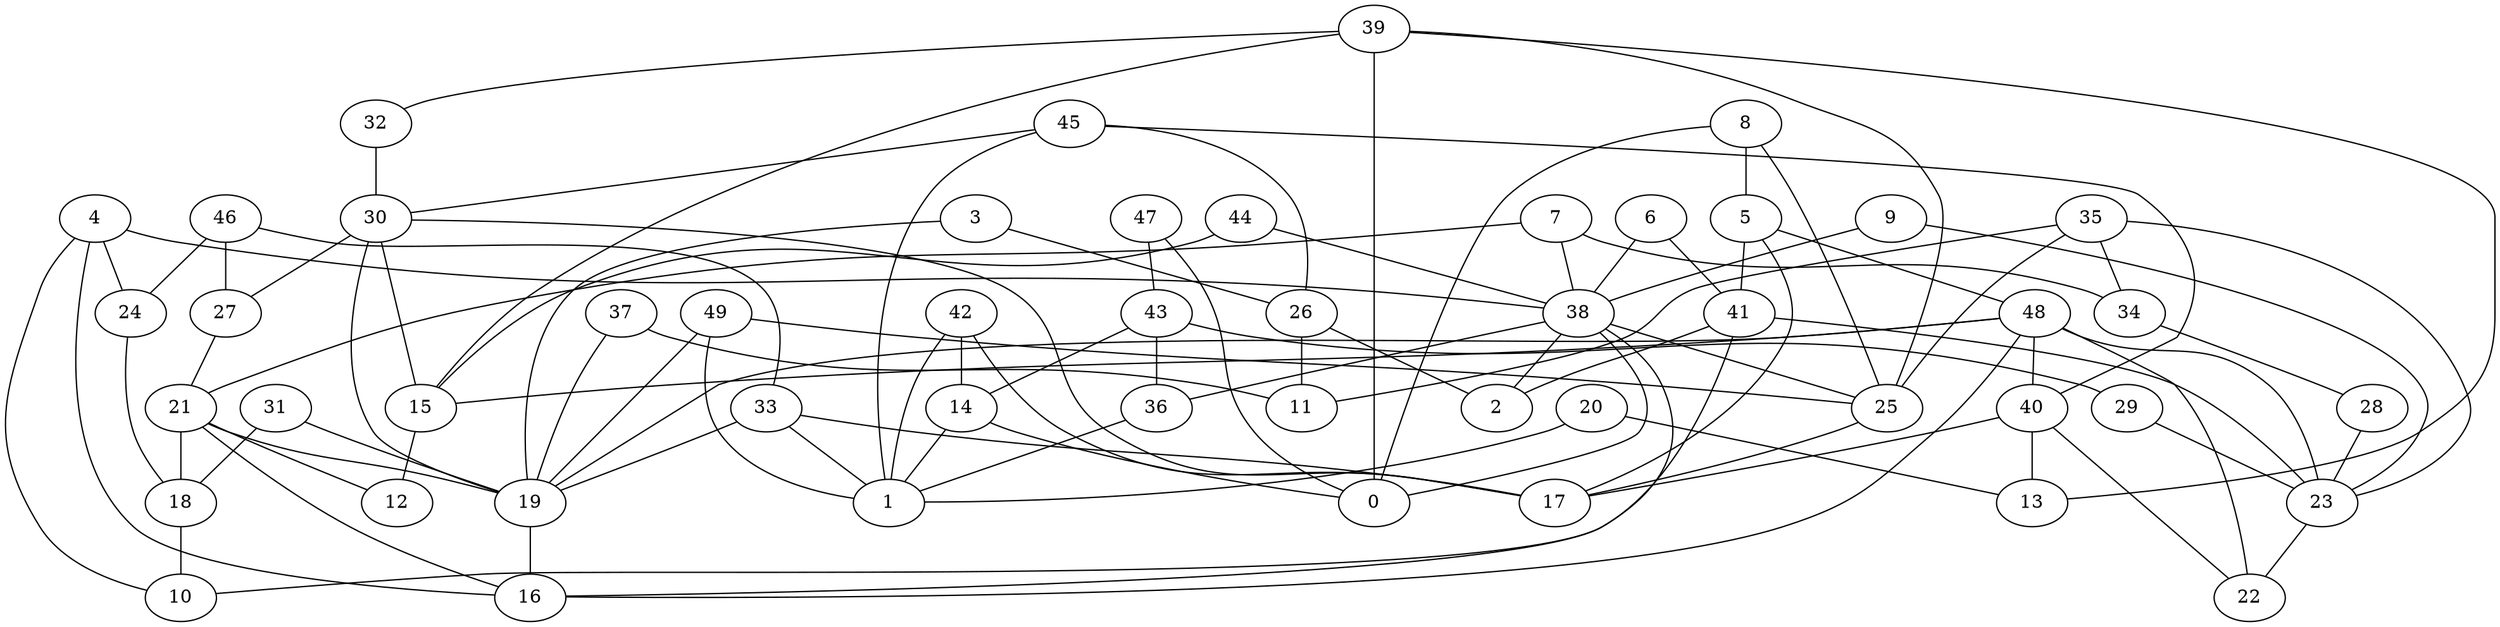digraph GG_graph {

subgraph G_graph {
edge [color = black]
"48" -> "15" [dir = none]
"48" -> "40" [dir = none]
"48" -> "16" [dir = none]
"48" -> "19" [dir = none]
"48" -> "22" [dir = none]
"48" -> "23" [dir = none]
"37" -> "11" [dir = none]
"37" -> "19" [dir = none]
"23" -> "22" [dir = none]
"21" -> "12" [dir = none]
"21" -> "18" [dir = none]
"21" -> "16" [dir = none]
"21" -> "19" [dir = none]
"46" -> "24" [dir = none]
"46" -> "33" [dir = none]
"46" -> "27" [dir = none]
"27" -> "21" [dir = none]
"35" -> "11" [dir = none]
"35" -> "23" [dir = none]
"35" -> "25" [dir = none]
"35" -> "34" [dir = none]
"32" -> "30" [dir = none]
"26" -> "2" [dir = none]
"26" -> "11" [dir = none]
"49" -> "19" [dir = none]
"49" -> "25" [dir = none]
"49" -> "1" [dir = none]
"42" -> "1" [dir = none]
"42" -> "17" [dir = none]
"42" -> "14" [dir = none]
"44" -> "38" [dir = none]
"44" -> "15" [dir = none]
"15" -> "12" [dir = none]
"31" -> "18" [dir = none]
"31" -> "19" [dir = none]
"38" -> "2" [dir = none]
"38" -> "0" [dir = none]
"38" -> "25" [dir = none]
"38" -> "36" [dir = none]
"38" -> "16" [dir = none]
"8" -> "25" [dir = none]
"8" -> "0" [dir = none]
"8" -> "5" [dir = none]
"24" -> "18" [dir = none]
"18" -> "10" [dir = none]
"29" -> "23" [dir = none]
"43" -> "14" [dir = none]
"43" -> "36" [dir = none]
"43" -> "29" [dir = none]
"40" -> "13" [dir = none]
"40" -> "17" [dir = none]
"40" -> "22" [dir = none]
"36" -> "1" [dir = none]
"9" -> "23" [dir = none]
"9" -> "38" [dir = none]
"4" -> "38" [dir = none]
"4" -> "16" [dir = none]
"4" -> "10" [dir = none]
"4" -> "24" [dir = none]
"47" -> "43" [dir = none]
"47" -> "0" [dir = none]
"19" -> "16" [dir = none]
"45" -> "26" [dir = none]
"45" -> "1" [dir = none]
"45" -> "40" [dir = none]
"45" -> "30" [dir = none]
"3" -> "26" [dir = none]
"3" -> "19" [dir = none]
"30" -> "15" [dir = none]
"30" -> "19" [dir = none]
"30" -> "17" [dir = none]
"30" -> "27" [dir = none]
"6" -> "38" [dir = none]
"6" -> "41" [dir = none]
"5" -> "48" [dir = none]
"5" -> "17" [dir = none]
"5" -> "41" [dir = none]
"20" -> "13" [dir = none]
"20" -> "1" [dir = none]
"33" -> "17" [dir = none]
"33" -> "19" [dir = none]
"33" -> "1" [dir = none]
"41" -> "23" [dir = none]
"41" -> "2" [dir = none]
"41" -> "10" [dir = none]
"28" -> "23" [dir = none]
"7" -> "34" [dir = none]
"7" -> "21" [dir = none]
"7" -> "38" [dir = none]
"14" -> "1" [dir = none]
"14" -> "0" [dir = none]
"34" -> "28" [dir = none]
"25" -> "17" [dir = none]
"39" -> "32" [dir = none]
"39" -> "25" [dir = none]
"39" -> "13" [dir = none]
"39" -> "0" [dir = none]
"39" -> "15" [dir = none]
}

}
